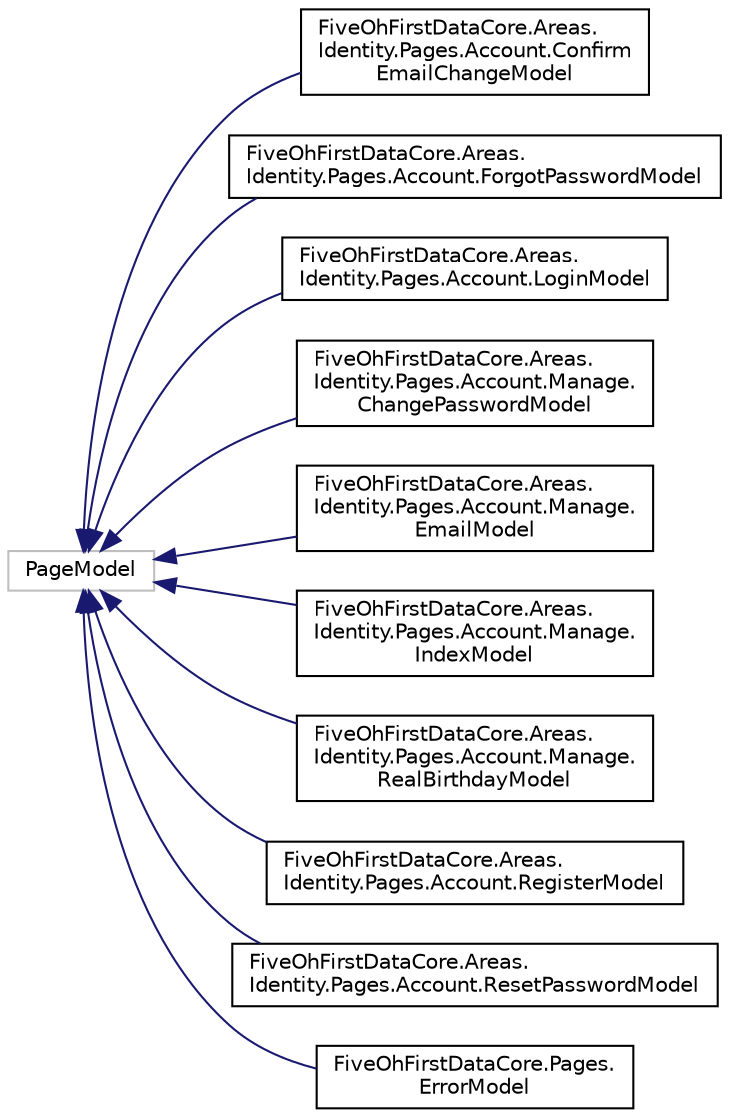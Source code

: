 digraph "Graphical Class Hierarchy"
{
 // LATEX_PDF_SIZE
  edge [fontname="Helvetica",fontsize="10",labelfontname="Helvetica",labelfontsize="10"];
  node [fontname="Helvetica",fontsize="10",shape=record];
  rankdir="LR";
  Node140 [label="PageModel",height=0.2,width=0.4,color="grey75", fillcolor="white", style="filled",tooltip=" "];
  Node140 -> Node0 [dir="back",color="midnightblue",fontsize="10",style="solid",fontname="Helvetica"];
  Node0 [label="FiveOhFirstDataCore.Areas.\lIdentity.Pages.Account.Confirm\lEmailChangeModel",height=0.2,width=0.4,color="black", fillcolor="white", style="filled",URL="$class_five_oh_first_data_core_1_1_areas_1_1_identity_1_1_pages_1_1_account_1_1_confirm_email_change_model.html",tooltip=" "];
  Node140 -> Node142 [dir="back",color="midnightblue",fontsize="10",style="solid",fontname="Helvetica"];
  Node142 [label="FiveOhFirstDataCore.Areas.\lIdentity.Pages.Account.ForgotPasswordModel",height=0.2,width=0.4,color="black", fillcolor="white", style="filled",URL="$class_five_oh_first_data_core_1_1_areas_1_1_identity_1_1_pages_1_1_account_1_1_forgot_password_model.html",tooltip=" "];
  Node140 -> Node143 [dir="back",color="midnightblue",fontsize="10",style="solid",fontname="Helvetica"];
  Node143 [label="FiveOhFirstDataCore.Areas.\lIdentity.Pages.Account.LoginModel",height=0.2,width=0.4,color="black", fillcolor="white", style="filled",URL="$class_five_oh_first_data_core_1_1_areas_1_1_identity_1_1_pages_1_1_account_1_1_login_model.html",tooltip=" "];
  Node140 -> Node144 [dir="back",color="midnightblue",fontsize="10",style="solid",fontname="Helvetica"];
  Node144 [label="FiveOhFirstDataCore.Areas.\lIdentity.Pages.Account.Manage.\lChangePasswordModel",height=0.2,width=0.4,color="black", fillcolor="white", style="filled",URL="$class_five_oh_first_data_core_1_1_areas_1_1_identity_1_1_pages_1_1_account_1_1_manage_1_1_change_password_model.html",tooltip=" "];
  Node140 -> Node145 [dir="back",color="midnightblue",fontsize="10",style="solid",fontname="Helvetica"];
  Node145 [label="FiveOhFirstDataCore.Areas.\lIdentity.Pages.Account.Manage.\lEmailModel",height=0.2,width=0.4,color="black", fillcolor="white", style="filled",URL="$class_five_oh_first_data_core_1_1_areas_1_1_identity_1_1_pages_1_1_account_1_1_manage_1_1_email_model.html",tooltip=" "];
  Node140 -> Node146 [dir="back",color="midnightblue",fontsize="10",style="solid",fontname="Helvetica"];
  Node146 [label="FiveOhFirstDataCore.Areas.\lIdentity.Pages.Account.Manage.\lIndexModel",height=0.2,width=0.4,color="black", fillcolor="white", style="filled",URL="$class_five_oh_first_data_core_1_1_areas_1_1_identity_1_1_pages_1_1_account_1_1_manage_1_1_index_model.html",tooltip=" "];
  Node140 -> Node147 [dir="back",color="midnightblue",fontsize="10",style="solid",fontname="Helvetica"];
  Node147 [label="FiveOhFirstDataCore.Areas.\lIdentity.Pages.Account.Manage.\lRealBirthdayModel",height=0.2,width=0.4,color="black", fillcolor="white", style="filled",URL="$class_five_oh_first_data_core_1_1_areas_1_1_identity_1_1_pages_1_1_account_1_1_manage_1_1_real_birthday_model.html",tooltip=" "];
  Node140 -> Node148 [dir="back",color="midnightblue",fontsize="10",style="solid",fontname="Helvetica"];
  Node148 [label="FiveOhFirstDataCore.Areas.\lIdentity.Pages.Account.RegisterModel",height=0.2,width=0.4,color="black", fillcolor="white", style="filled",URL="$class_five_oh_first_data_core_1_1_areas_1_1_identity_1_1_pages_1_1_account_1_1_register_model.html",tooltip=" "];
  Node140 -> Node149 [dir="back",color="midnightblue",fontsize="10",style="solid",fontname="Helvetica"];
  Node149 [label="FiveOhFirstDataCore.Areas.\lIdentity.Pages.Account.ResetPasswordModel",height=0.2,width=0.4,color="black", fillcolor="white", style="filled",URL="$class_five_oh_first_data_core_1_1_areas_1_1_identity_1_1_pages_1_1_account_1_1_reset_password_model.html",tooltip=" "];
  Node140 -> Node150 [dir="back",color="midnightblue",fontsize="10",style="solid",fontname="Helvetica"];
  Node150 [label="FiveOhFirstDataCore.Pages.\lErrorModel",height=0.2,width=0.4,color="black", fillcolor="white", style="filled",URL="$class_five_oh_first_data_core_1_1_pages_1_1_error_model.html",tooltip=" "];
}

